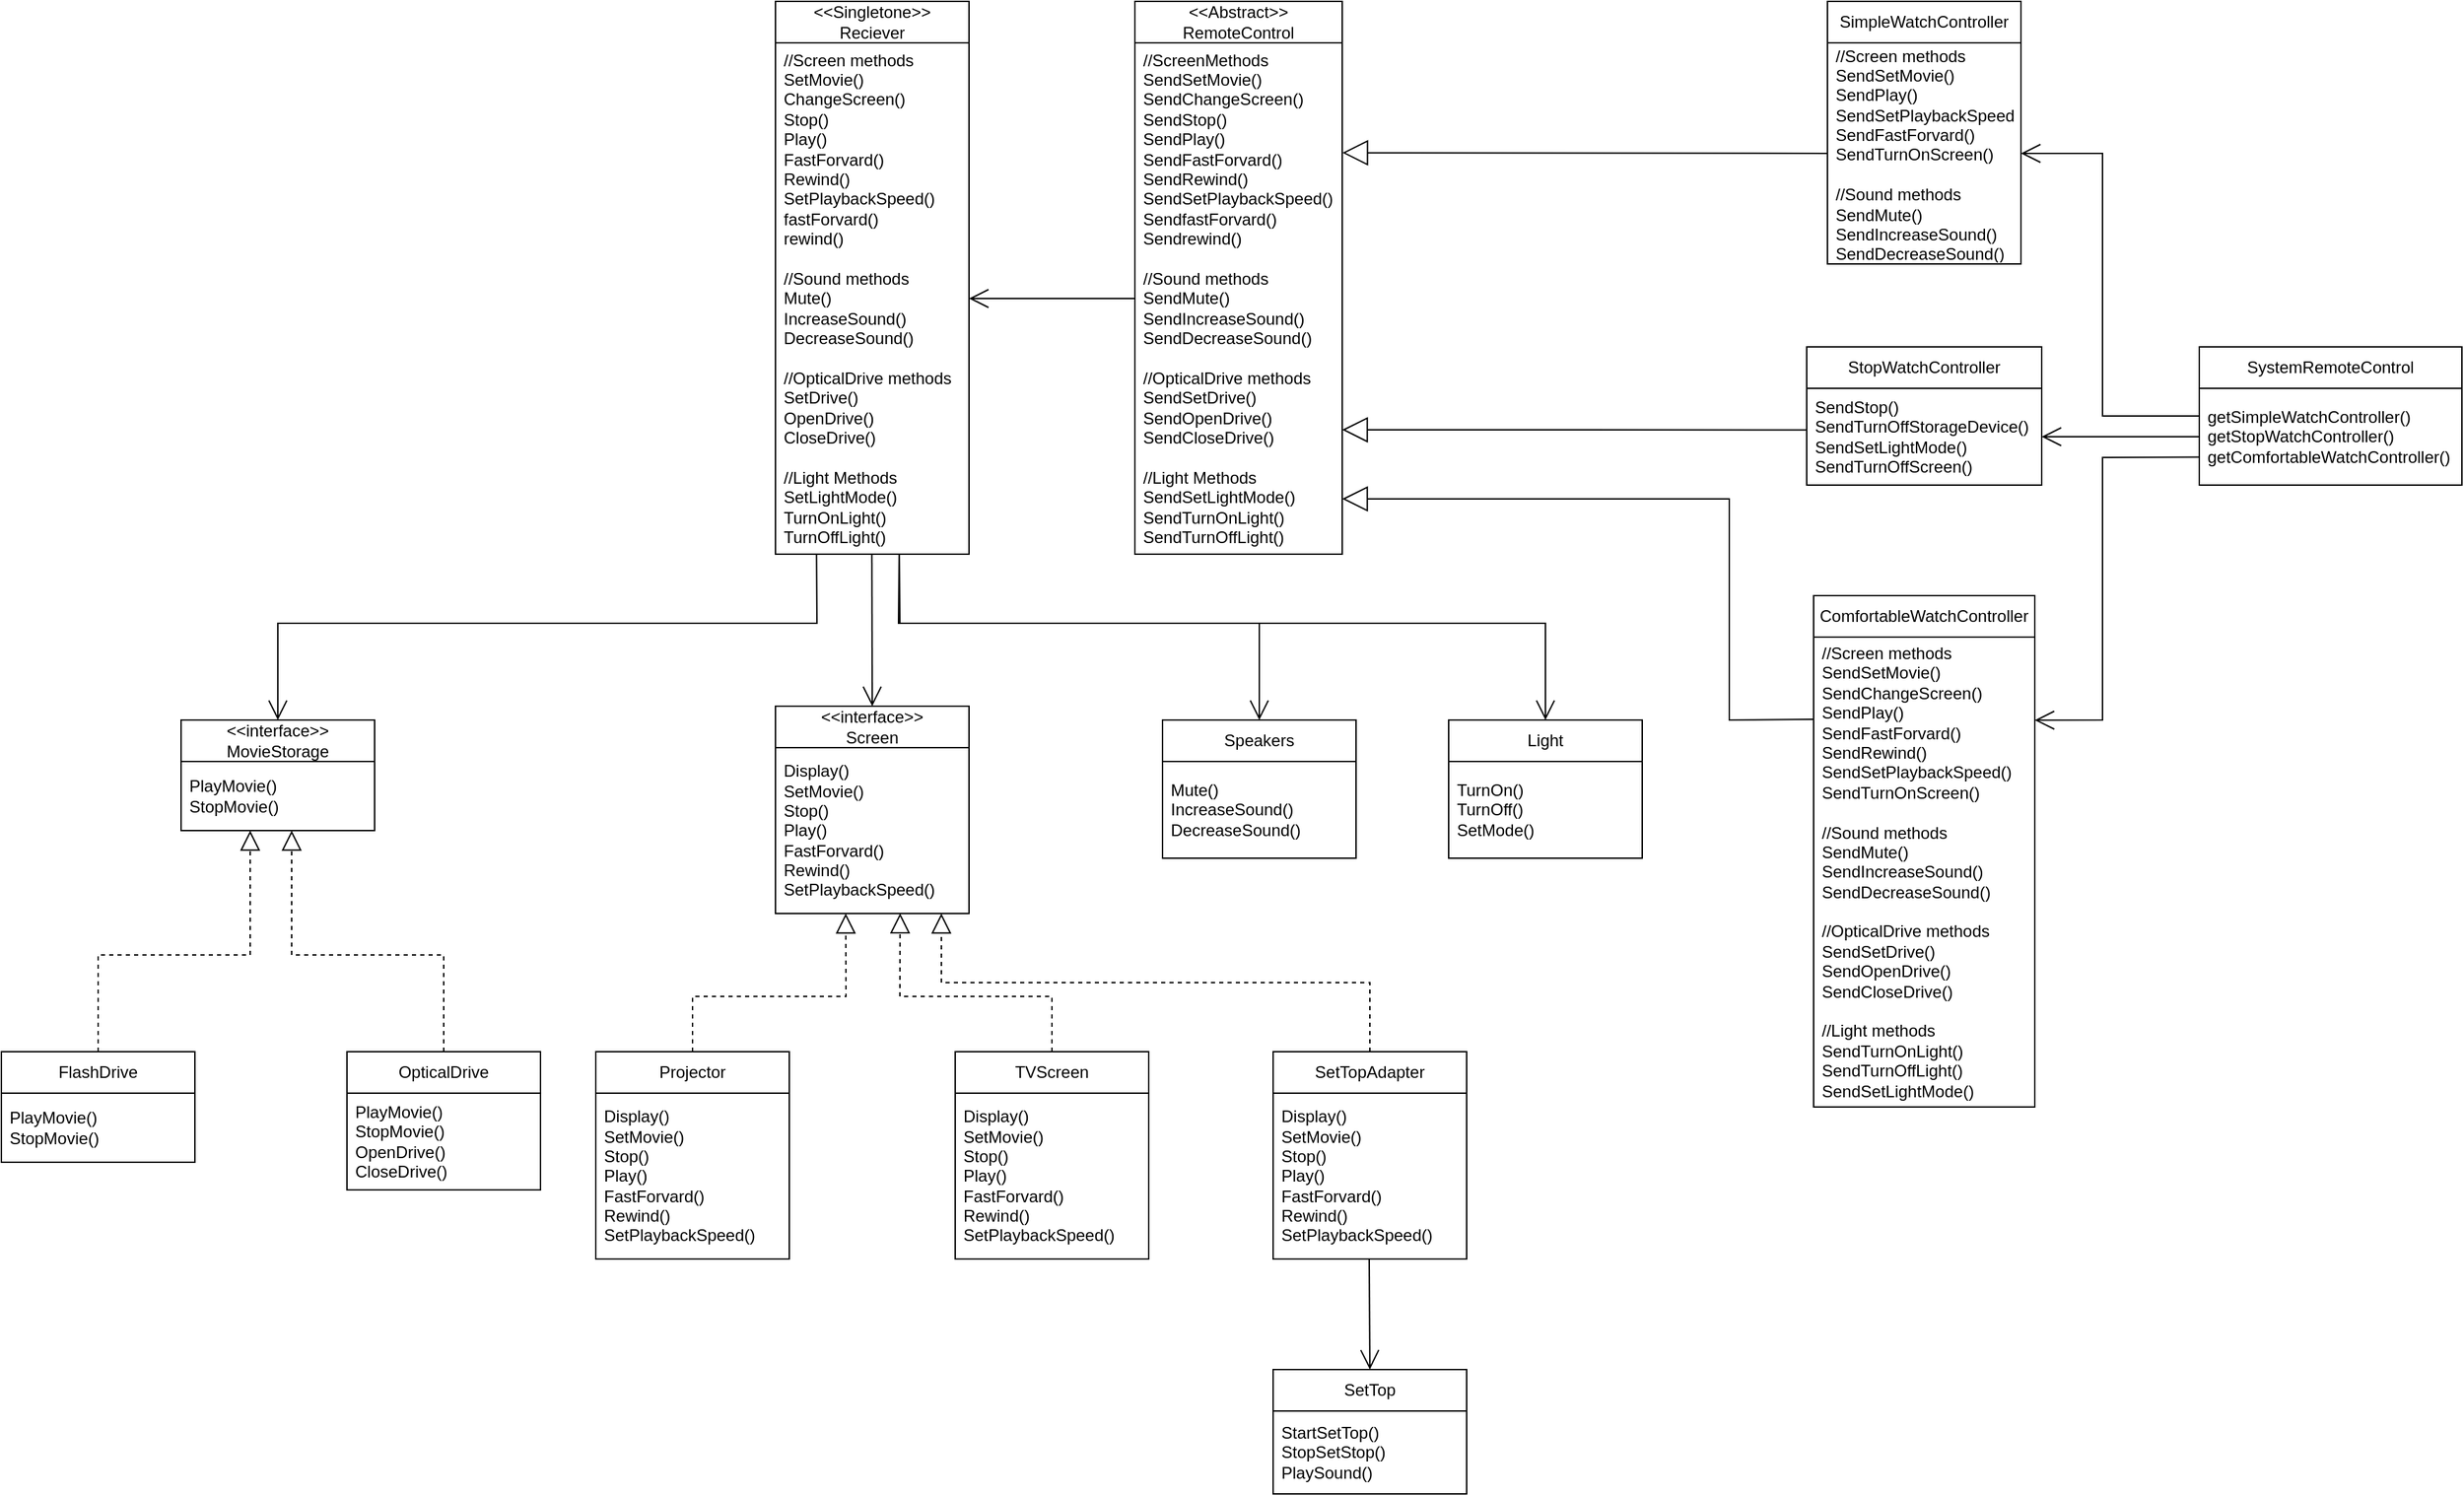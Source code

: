 <mxfile version="22.1.18" type="device">
  <diagram name="Страница — 1" id="C1njj0XmKwgTJGrPmlWy">
    <mxGraphModel dx="1934" dy="500" grid="1" gridSize="10" guides="1" tooltips="1" connect="1" arrows="1" fold="1" page="1" pageScale="1" pageWidth="827" pageHeight="1169" math="0" shadow="0">
      <root>
        <mxCell id="0" />
        <mxCell id="1" parent="0" />
        <mxCell id="woKKGH5_GtvpFAxqgPPk-1" value="&amp;lt;&amp;lt;Singletone&amp;gt;&amp;gt;&lt;br&gt;Reciever" style="swimlane;fontStyle=0;childLayout=stackLayout;horizontal=1;startSize=30;horizontalStack=0;resizeParent=1;resizeParentMax=0;resizeLast=0;collapsible=1;marginBottom=0;whiteSpace=wrap;html=1;" parent="1" vertex="1">
          <mxGeometry x="340" y="200" width="140" height="400" as="geometry" />
        </mxCell>
        <mxCell id="woKKGH5_GtvpFAxqgPPk-2" value="//Screen methods&lt;br&gt;SetMovie()&lt;br&gt;ChangeScreen()&lt;br&gt;Stop()&lt;br&gt;Play()&lt;br&gt;FastForvard()&lt;br&gt;Rewind()&lt;br&gt;SetPlaybackSpeed()&lt;br&gt;fastForvard()&lt;br&gt;rewind()&lt;br&gt;&lt;br&gt;//Sound methods&lt;br&gt;Mute()&lt;br&gt;IncreaseSound()&lt;br&gt;DecreaseSound()&lt;br&gt;&lt;br&gt;//OpticalDrive methods&lt;br&gt;SetDrive()&lt;br&gt;OpenDrive()&lt;br&gt;CloseDrive()&lt;br&gt;&lt;br&gt;//Light Methods&lt;br&gt;SetLightMode()&lt;br&gt;TurnOnLight()&lt;br&gt;TurnOffLight()" style="text;strokeColor=none;fillColor=none;align=left;verticalAlign=middle;spacingLeft=4;spacingRight=4;overflow=hidden;points=[[0,0.5],[1,0.5]];portConstraint=eastwest;rotatable=0;whiteSpace=wrap;html=1;" parent="woKKGH5_GtvpFAxqgPPk-1" vertex="1">
          <mxGeometry y="30" width="140" height="370" as="geometry" />
        </mxCell>
        <mxCell id="woKKGH5_GtvpFAxqgPPk-5" value="&amp;lt;&amp;lt;Abstract&amp;gt;&amp;gt;&lt;br&gt;RemoteControl" style="swimlane;fontStyle=0;childLayout=stackLayout;horizontal=1;startSize=30;horizontalStack=0;resizeParent=1;resizeParentMax=0;resizeLast=0;collapsible=1;marginBottom=0;whiteSpace=wrap;html=1;" parent="1" vertex="1">
          <mxGeometry x="600" y="200" width="150" height="400" as="geometry" />
        </mxCell>
        <mxCell id="woKKGH5_GtvpFAxqgPPk-6" value="//ScreenMethods&lt;br&gt;SendSetMovie()&lt;br&gt;SendChangeScreen()&lt;br&gt;SendStop()&lt;br&gt;SendPlay()&lt;br&gt;SendFastForvard()&lt;br&gt;SendRewind()&lt;br&gt;SendSetPlaybackSpeed()&lt;br&gt;SendfastForvard()&lt;br&gt;Sendrewind()&lt;br&gt;&lt;br&gt;//Sound methods&lt;br&gt;SendMute()&lt;br&gt;SendIncreaseSound()&lt;br&gt;SendDecreaseSound()&lt;br&gt;&lt;br&gt;//OpticalDrive methods&lt;br&gt;SendSetDrive()&lt;br&gt;SendOpenDrive()&lt;br&gt;SendCloseDrive()&lt;br&gt;&lt;br&gt;//Light Methods&lt;br&gt;SendSetLightMode()&lt;br&gt;SendTurnOnLight()&lt;br&gt;SendTurnOffLight()" style="text;strokeColor=none;fillColor=none;align=left;verticalAlign=middle;spacingLeft=4;spacingRight=4;overflow=hidden;points=[[0,0.5],[1,0.5]];portConstraint=eastwest;rotatable=0;whiteSpace=wrap;html=1;" parent="woKKGH5_GtvpFAxqgPPk-5" vertex="1">
          <mxGeometry y="30" width="150" height="370" as="geometry" />
        </mxCell>
        <mxCell id="woKKGH5_GtvpFAxqgPPk-7" value="&amp;lt;&amp;lt;interface&amp;gt;&amp;gt;&lt;br&gt;Screen" style="swimlane;fontStyle=0;childLayout=stackLayout;horizontal=1;startSize=30;horizontalStack=0;resizeParent=1;resizeParentMax=0;resizeLast=0;collapsible=1;marginBottom=0;whiteSpace=wrap;html=1;" parent="1" vertex="1">
          <mxGeometry x="340" y="710" width="140" height="150" as="geometry" />
        </mxCell>
        <mxCell id="woKKGH5_GtvpFAxqgPPk-8" value="Display()&lt;br&gt;SetMovie()&lt;br&gt;Stop()&lt;br&gt;Play()&lt;br&gt;FastForvard()&lt;br&gt;Rewind()&lt;br&gt;SetPlaybackSpeed()" style="text;strokeColor=none;fillColor=none;align=left;verticalAlign=middle;spacingLeft=4;spacingRight=4;overflow=hidden;points=[[0,0.5],[1,0.5]];portConstraint=eastwest;rotatable=0;whiteSpace=wrap;html=1;" parent="woKKGH5_GtvpFAxqgPPk-7" vertex="1">
          <mxGeometry y="30" width="140" height="120" as="geometry" />
        </mxCell>
        <mxCell id="woKKGH5_GtvpFAxqgPPk-11" value="Projector" style="swimlane;fontStyle=0;childLayout=stackLayout;horizontal=1;startSize=30;horizontalStack=0;resizeParent=1;resizeParentMax=0;resizeLast=0;collapsible=1;marginBottom=0;whiteSpace=wrap;html=1;" parent="1" vertex="1">
          <mxGeometry x="210" y="960" width="140" height="150" as="geometry" />
        </mxCell>
        <mxCell id="woKKGH5_GtvpFAxqgPPk-12" value="Display()&lt;br&gt;SetMovie()&lt;br&gt;Stop()&lt;br&gt;Play()&lt;br&gt;FastForvard()&lt;br&gt;Rewind()&lt;br&gt;SetPlaybackSpeed()" style="text;strokeColor=none;fillColor=none;align=left;verticalAlign=middle;spacingLeft=4;spacingRight=4;overflow=hidden;points=[[0,0.5],[1,0.5]];portConstraint=eastwest;rotatable=0;whiteSpace=wrap;html=1;" parent="woKKGH5_GtvpFAxqgPPk-11" vertex="1">
          <mxGeometry y="30" width="140" height="120" as="geometry" />
        </mxCell>
        <mxCell id="woKKGH5_GtvpFAxqgPPk-13" value="TVScreen" style="swimlane;fontStyle=0;childLayout=stackLayout;horizontal=1;startSize=30;horizontalStack=0;resizeParent=1;resizeParentMax=0;resizeLast=0;collapsible=1;marginBottom=0;whiteSpace=wrap;html=1;" parent="1" vertex="1">
          <mxGeometry x="470" y="960" width="140" height="150" as="geometry" />
        </mxCell>
        <mxCell id="woKKGH5_GtvpFAxqgPPk-14" value="Display()&lt;br&gt;SetMovie()&lt;br&gt;Stop()&lt;br&gt;Play()&lt;br&gt;FastForvard()&lt;br&gt;Rewind()&lt;br&gt;SetPlaybackSpeed()" style="text;strokeColor=none;fillColor=none;align=left;verticalAlign=middle;spacingLeft=4;spacingRight=4;overflow=hidden;points=[[0,0.5],[1,0.5]];portConstraint=eastwest;rotatable=0;whiteSpace=wrap;html=1;" parent="woKKGH5_GtvpFAxqgPPk-13" vertex="1">
          <mxGeometry y="30" width="140" height="120" as="geometry" />
        </mxCell>
        <mxCell id="woKKGH5_GtvpFAxqgPPk-15" value="&amp;lt;&amp;lt;interface&amp;gt;&amp;gt;&lt;br&gt;MovieStorage" style="swimlane;fontStyle=0;childLayout=stackLayout;horizontal=1;startSize=30;horizontalStack=0;resizeParent=1;resizeParentMax=0;resizeLast=0;collapsible=1;marginBottom=0;whiteSpace=wrap;html=1;" parent="1" vertex="1">
          <mxGeometry x="-90" y="720" width="140" height="80" as="geometry" />
        </mxCell>
        <mxCell id="woKKGH5_GtvpFAxqgPPk-16" value="PlayMovie()&lt;br&gt;StopMovie()" style="text;strokeColor=none;fillColor=none;align=left;verticalAlign=middle;spacingLeft=4;spacingRight=4;overflow=hidden;points=[[0,0.5],[1,0.5]];portConstraint=eastwest;rotatable=0;whiteSpace=wrap;html=1;" parent="woKKGH5_GtvpFAxqgPPk-15" vertex="1">
          <mxGeometry y="30" width="140" height="50" as="geometry" />
        </mxCell>
        <mxCell id="woKKGH5_GtvpFAxqgPPk-17" value="FlashDrive" style="swimlane;fontStyle=0;childLayout=stackLayout;horizontal=1;startSize=30;horizontalStack=0;resizeParent=1;resizeParentMax=0;resizeLast=0;collapsible=1;marginBottom=0;whiteSpace=wrap;html=1;" parent="1" vertex="1">
          <mxGeometry x="-220" y="960" width="140" height="80" as="geometry" />
        </mxCell>
        <mxCell id="woKKGH5_GtvpFAxqgPPk-18" value="PlayMovie()&lt;br&gt;StopMovie()" style="text;strokeColor=none;fillColor=none;align=left;verticalAlign=middle;spacingLeft=4;spacingRight=4;overflow=hidden;points=[[0,0.5],[1,0.5]];portConstraint=eastwest;rotatable=0;whiteSpace=wrap;html=1;" parent="woKKGH5_GtvpFAxqgPPk-17" vertex="1">
          <mxGeometry y="30" width="140" height="50" as="geometry" />
        </mxCell>
        <mxCell id="woKKGH5_GtvpFAxqgPPk-19" value="OpticalDrive" style="swimlane;fontStyle=0;childLayout=stackLayout;horizontal=1;startSize=30;horizontalStack=0;resizeParent=1;resizeParentMax=0;resizeLast=0;collapsible=1;marginBottom=0;whiteSpace=wrap;html=1;" parent="1" vertex="1">
          <mxGeometry x="30" y="960" width="140" height="100" as="geometry" />
        </mxCell>
        <mxCell id="woKKGH5_GtvpFAxqgPPk-20" value="PlayMovie()&lt;br&gt;StopMovie()&lt;br&gt;OpenDrive()&lt;br&gt;CloseDrive()" style="text;strokeColor=none;fillColor=none;align=left;verticalAlign=middle;spacingLeft=4;spacingRight=4;overflow=hidden;points=[[0,0.5],[1,0.5]];portConstraint=eastwest;rotatable=0;whiteSpace=wrap;html=1;" parent="woKKGH5_GtvpFAxqgPPk-19" vertex="1">
          <mxGeometry y="30" width="140" height="70" as="geometry" />
        </mxCell>
        <mxCell id="woKKGH5_GtvpFAxqgPPk-21" value="Speakers" style="swimlane;fontStyle=0;childLayout=stackLayout;horizontal=1;startSize=30;horizontalStack=0;resizeParent=1;resizeParentMax=0;resizeLast=0;collapsible=1;marginBottom=0;whiteSpace=wrap;html=1;" parent="1" vertex="1">
          <mxGeometry x="620" y="720" width="140" height="100" as="geometry" />
        </mxCell>
        <mxCell id="woKKGH5_GtvpFAxqgPPk-22" value="Mute()&lt;br&gt;IncreaseSound()&lt;br&gt;DecreaseSound()" style="text;strokeColor=none;fillColor=none;align=left;verticalAlign=middle;spacingLeft=4;spacingRight=4;overflow=hidden;points=[[0,0.5],[1,0.5]];portConstraint=eastwest;rotatable=0;whiteSpace=wrap;html=1;" parent="woKKGH5_GtvpFAxqgPPk-21" vertex="1">
          <mxGeometry y="30" width="140" height="70" as="geometry" />
        </mxCell>
        <mxCell id="woKKGH5_GtvpFAxqgPPk-23" value="Light" style="swimlane;fontStyle=0;childLayout=stackLayout;horizontal=1;startSize=30;horizontalStack=0;resizeParent=1;resizeParentMax=0;resizeLast=0;collapsible=1;marginBottom=0;whiteSpace=wrap;html=1;" parent="1" vertex="1">
          <mxGeometry x="827" y="720" width="140" height="100" as="geometry" />
        </mxCell>
        <mxCell id="woKKGH5_GtvpFAxqgPPk-24" value="TurnOn()&lt;br&gt;TurnOff()&lt;br&gt;SetMode()" style="text;strokeColor=none;fillColor=none;align=left;verticalAlign=middle;spacingLeft=4;spacingRight=4;overflow=hidden;points=[[0,0.5],[1,0.5]];portConstraint=eastwest;rotatable=0;whiteSpace=wrap;html=1;" parent="woKKGH5_GtvpFAxqgPPk-23" vertex="1">
          <mxGeometry y="30" width="140" height="70" as="geometry" />
        </mxCell>
        <mxCell id="woKKGH5_GtvpFAxqgPPk-25" value="" style="endArrow=open;endFill=1;endSize=12;html=1;rounded=0;exitX=0;exitY=0.5;exitDx=0;exitDy=0;entryX=1;entryY=0.5;entryDx=0;entryDy=0;" parent="1" source="woKKGH5_GtvpFAxqgPPk-6" target="woKKGH5_GtvpFAxqgPPk-2" edge="1">
          <mxGeometry width="160" relative="1" as="geometry">
            <mxPoint x="410" y="410" as="sourcePoint" />
            <mxPoint x="570" y="410" as="targetPoint" />
          </mxGeometry>
        </mxCell>
        <mxCell id="woKKGH5_GtvpFAxqgPPk-26" value="" style="endArrow=open;endFill=1;endSize=12;html=1;rounded=0;exitX=0.498;exitY=1;exitDx=0;exitDy=0;entryX=0.5;entryY=0;entryDx=0;entryDy=0;exitPerimeter=0;" parent="1" source="woKKGH5_GtvpFAxqgPPk-2" target="woKKGH5_GtvpFAxqgPPk-7" edge="1">
          <mxGeometry width="160" relative="1" as="geometry">
            <mxPoint x="610" y="425" as="sourcePoint" />
            <mxPoint x="490" y="425" as="targetPoint" />
          </mxGeometry>
        </mxCell>
        <mxCell id="woKKGH5_GtvpFAxqgPPk-27" value="" style="endArrow=block;dashed=1;endFill=0;endSize=12;html=1;rounded=0;exitX=0.5;exitY=0;exitDx=0;exitDy=0;entryX=0.363;entryY=1;entryDx=0;entryDy=0;entryPerimeter=0;" parent="1" source="woKKGH5_GtvpFAxqgPPk-11" target="woKKGH5_GtvpFAxqgPPk-8" edge="1">
          <mxGeometry width="160" relative="1" as="geometry">
            <mxPoint x="350" y="880" as="sourcePoint" />
            <mxPoint x="510" y="880" as="targetPoint" />
            <Array as="points">
              <mxPoint x="280" y="920" />
              <mxPoint x="391" y="920" />
            </Array>
          </mxGeometry>
        </mxCell>
        <mxCell id="woKKGH5_GtvpFAxqgPPk-28" value="" style="endArrow=block;dashed=1;endFill=0;endSize=12;html=1;rounded=0;exitX=0.5;exitY=0;exitDx=0;exitDy=0;entryX=0.644;entryY=0.999;entryDx=0;entryDy=0;entryPerimeter=0;" parent="1" source="woKKGH5_GtvpFAxqgPPk-13" target="woKKGH5_GtvpFAxqgPPk-8" edge="1">
          <mxGeometry width="160" relative="1" as="geometry">
            <mxPoint x="290" y="970" as="sourcePoint" />
            <mxPoint x="420" y="870" as="targetPoint" />
            <Array as="points">
              <mxPoint x="540" y="920" />
              <mxPoint x="430" y="920" />
            </Array>
          </mxGeometry>
        </mxCell>
        <mxCell id="woKKGH5_GtvpFAxqgPPk-29" value="" style="endArrow=open;endFill=1;endSize=12;html=1;rounded=0;exitX=0.64;exitY=1;exitDx=0;exitDy=0;entryX=0.5;entryY=0;entryDx=0;entryDy=0;exitPerimeter=0;" parent="1" source="woKKGH5_GtvpFAxqgPPk-2" target="woKKGH5_GtvpFAxqgPPk-21" edge="1">
          <mxGeometry width="160" relative="1" as="geometry">
            <mxPoint x="420" y="610" as="sourcePoint" />
            <mxPoint x="420" y="720" as="targetPoint" />
            <Array as="points">
              <mxPoint x="430" y="650" />
              <mxPoint x="690" y="650" />
            </Array>
          </mxGeometry>
        </mxCell>
        <mxCell id="woKKGH5_GtvpFAxqgPPk-30" value="" style="endArrow=open;endFill=1;endSize=12;html=1;rounded=0;exitX=0.639;exitY=1;exitDx=0;exitDy=0;exitPerimeter=0;entryX=0.5;entryY=0;entryDx=0;entryDy=0;" parent="1" source="woKKGH5_GtvpFAxqgPPk-2" target="woKKGH5_GtvpFAxqgPPk-23" edge="1">
          <mxGeometry width="160" relative="1" as="geometry">
            <mxPoint x="530" y="540" as="sourcePoint" />
            <mxPoint x="600.323" y="630" as="targetPoint" />
            <Array as="points">
              <mxPoint x="429" y="650" />
              <mxPoint x="897" y="650" />
            </Array>
          </mxGeometry>
        </mxCell>
        <mxCell id="woKKGH5_GtvpFAxqgPPk-31" value="" style="endArrow=open;endFill=1;endSize=12;html=1;rounded=0;exitX=0.212;exitY=0.999;exitDx=0;exitDy=0;entryX=0.5;entryY=0;entryDx=0;entryDy=0;exitPerimeter=0;" parent="1" source="woKKGH5_GtvpFAxqgPPk-2" target="woKKGH5_GtvpFAxqgPPk-15" edge="1">
          <mxGeometry width="160" relative="1" as="geometry">
            <mxPoint x="150" y="480" as="sourcePoint" />
            <mxPoint x="150" y="590" as="targetPoint" />
            <Array as="points">
              <mxPoint x="370" y="650" />
              <mxPoint x="-20" y="650" />
            </Array>
          </mxGeometry>
        </mxCell>
        <mxCell id="woKKGH5_GtvpFAxqgPPk-32" value="" style="endArrow=block;dashed=1;endFill=0;endSize=12;html=1;rounded=0;exitX=0.5;exitY=0;exitDx=0;exitDy=0;entryX=0.357;entryY=1;entryDx=0;entryDy=0;entryPerimeter=0;" parent="1" source="woKKGH5_GtvpFAxqgPPk-17" target="woKKGH5_GtvpFAxqgPPk-16" edge="1">
          <mxGeometry width="160" relative="1" as="geometry">
            <mxPoint x="-150" y="940" as="sourcePoint" />
            <mxPoint x="-39" y="840" as="targetPoint" />
            <Array as="points">
              <mxPoint x="-150" y="890" />
              <mxPoint x="-40" y="890" />
            </Array>
          </mxGeometry>
        </mxCell>
        <mxCell id="woKKGH5_GtvpFAxqgPPk-33" value="" style="endArrow=block;dashed=1;endFill=0;endSize=12;html=1;rounded=0;exitX=0.5;exitY=0;exitDx=0;exitDy=0;" parent="1" source="woKKGH5_GtvpFAxqgPPk-19" edge="1">
          <mxGeometry width="160" relative="1" as="geometry">
            <mxPoint x="100" y="950" as="sourcePoint" />
            <mxPoint x="-10" y="800" as="targetPoint" />
            <Array as="points">
              <mxPoint x="100" y="890" />
              <mxPoint x="-10" y="890" />
            </Array>
          </mxGeometry>
        </mxCell>
        <mxCell id="woKKGH5_GtvpFAxqgPPk-34" value="SimpleWatchController" style="swimlane;fontStyle=0;childLayout=stackLayout;horizontal=1;startSize=30;horizontalStack=0;resizeParent=1;resizeParentMax=0;resizeLast=0;collapsible=1;marginBottom=0;whiteSpace=wrap;html=1;" parent="1" vertex="1">
          <mxGeometry x="1101" y="200" width="140" height="190" as="geometry" />
        </mxCell>
        <mxCell id="woKKGH5_GtvpFAxqgPPk-35" value="//Screen methods&lt;br&gt;SendSetMovie()&lt;br&gt;SendPlay()&lt;br&gt;SendSetPlaybackSpeed()&lt;br&gt;SendFastForvard()&lt;br&gt;SendTurnOnScreen()&lt;br&gt;&lt;br&gt;//Sound methods&lt;br&gt;SendMute()&lt;br&gt;SendIncreaseSound()&lt;br&gt;SendDecreaseSound()&lt;span style=&quot;white-space: pre;&quot;&gt;&#x9;&lt;/span&gt;" style="text;strokeColor=none;fillColor=none;align=left;verticalAlign=middle;spacingLeft=4;spacingRight=4;overflow=hidden;points=[[0,0.5],[1,0.5]];portConstraint=eastwest;rotatable=0;whiteSpace=wrap;html=1;" parent="woKKGH5_GtvpFAxqgPPk-34" vertex="1">
          <mxGeometry y="30" width="140" height="160" as="geometry" />
        </mxCell>
        <mxCell id="woKKGH5_GtvpFAxqgPPk-36" value="ComfortableWatchController" style="swimlane;fontStyle=0;childLayout=stackLayout;horizontal=1;startSize=30;horizontalStack=0;resizeParent=1;resizeParentMax=0;resizeLast=0;collapsible=1;marginBottom=0;whiteSpace=wrap;html=1;" parent="1" vertex="1">
          <mxGeometry x="1091" y="630" width="160" height="370" as="geometry" />
        </mxCell>
        <mxCell id="woKKGH5_GtvpFAxqgPPk-37" value="//Screen methods&lt;br&gt;SendSetMovie()&lt;br&gt;SendChangeScreen()&lt;br&gt;SendPlay()&lt;br&gt;SendFastForvard()&lt;br&gt;SendRewind()&lt;br&gt;SendSetPlaybackSpeed()&lt;br&gt;SendTurnOnScreen()&lt;br&gt;&lt;br&gt;//Sound methods&lt;br&gt;SendMute()&lt;br&gt;SendIncreaseSound()&lt;br&gt;SendDecreaseSound()&lt;br&gt;&lt;br&gt;//OpticalDrive methods&lt;br&gt;SendSetDrive()&lt;br&gt;SendOpenDrive()&lt;br&gt;SendCloseDrive()&lt;br&gt;&lt;br&gt;//Light methods&lt;br&gt;SendTurnOnLight()&lt;br&gt;SendTurnOffLight()&lt;br&gt;SendSetLightMode()" style="text;strokeColor=none;fillColor=none;align=left;verticalAlign=middle;spacingLeft=4;spacingRight=4;overflow=hidden;points=[[0,0.5],[1,0.5]];portConstraint=eastwest;rotatable=0;whiteSpace=wrap;html=1;" parent="woKKGH5_GtvpFAxqgPPk-36" vertex="1">
          <mxGeometry y="30" width="160" height="340" as="geometry" />
        </mxCell>
        <mxCell id="woKKGH5_GtvpFAxqgPPk-38" value="StopWatchController" style="swimlane;fontStyle=0;childLayout=stackLayout;horizontal=1;startSize=30;horizontalStack=0;resizeParent=1;resizeParentMax=0;resizeLast=0;collapsible=1;marginBottom=0;whiteSpace=wrap;html=1;" parent="1" vertex="1">
          <mxGeometry x="1086" y="450" width="170" height="100" as="geometry" />
        </mxCell>
        <mxCell id="woKKGH5_GtvpFAxqgPPk-39" value="SendStop()&lt;br&gt;SendTurnOffStorageDevice()&lt;br&gt;SendSetLightMode()&lt;br&gt;SendTurnOffScreen()" style="text;strokeColor=none;fillColor=none;align=left;verticalAlign=middle;spacingLeft=4;spacingRight=4;overflow=hidden;points=[[0,0.5],[1,0.5]];portConstraint=eastwest;rotatable=0;whiteSpace=wrap;html=1;" parent="woKKGH5_GtvpFAxqgPPk-38" vertex="1">
          <mxGeometry y="30" width="170" height="70" as="geometry" />
        </mxCell>
        <mxCell id="woKKGH5_GtvpFAxqgPPk-40" value="" style="endArrow=block;endSize=16;endFill=0;html=1;rounded=0;entryX=1.001;entryY=0.215;entryDx=0;entryDy=0;exitX=0;exitY=0.5;exitDx=0;exitDy=0;entryPerimeter=0;" parent="1" source="woKKGH5_GtvpFAxqgPPk-35" target="woKKGH5_GtvpFAxqgPPk-6" edge="1">
          <mxGeometry width="160" relative="1" as="geometry">
            <mxPoint x="860" y="530" as="sourcePoint" />
            <mxPoint x="1020" y="530" as="targetPoint" />
          </mxGeometry>
        </mxCell>
        <mxCell id="woKKGH5_GtvpFAxqgPPk-42" value="" style="endArrow=block;endSize=16;endFill=0;html=1;rounded=0;entryX=1.001;entryY=0.215;entryDx=0;entryDy=0;entryPerimeter=0;exitX=-0.001;exitY=0.43;exitDx=0;exitDy=0;exitPerimeter=0;" parent="1" source="woKKGH5_GtvpFAxqgPPk-39" edge="1">
          <mxGeometry width="160" relative="1" as="geometry">
            <mxPoint x="1090" y="510" as="sourcePoint" />
            <mxPoint x="750" y="510" as="targetPoint" />
          </mxGeometry>
        </mxCell>
        <mxCell id="woKKGH5_GtvpFAxqgPPk-43" value="" style="endArrow=block;endSize=16;endFill=0;html=1;rounded=0;entryX=1.001;entryY=0.215;entryDx=0;entryDy=0;exitX=-0.003;exitY=0.175;exitDx=0;exitDy=0;entryPerimeter=0;exitPerimeter=0;" parent="1" source="woKKGH5_GtvpFAxqgPPk-37" edge="1">
          <mxGeometry width="160" relative="1" as="geometry">
            <mxPoint x="1101" y="560" as="sourcePoint" />
            <mxPoint x="750" y="560" as="targetPoint" />
            <Array as="points">
              <mxPoint x="1030" y="720" />
              <mxPoint x="1030" y="560" />
            </Array>
          </mxGeometry>
        </mxCell>
        <mxCell id="woKKGH5_GtvpFAxqgPPk-44" value="SystemRemoteControl" style="swimlane;fontStyle=0;childLayout=stackLayout;horizontal=1;startSize=30;horizontalStack=0;resizeParent=1;resizeParentMax=0;resizeLast=0;collapsible=1;marginBottom=0;whiteSpace=wrap;html=1;" parent="1" vertex="1">
          <mxGeometry x="1370" y="450" width="190" height="100" as="geometry" />
        </mxCell>
        <mxCell id="woKKGH5_GtvpFAxqgPPk-45" value="getSimpleWatchController()&lt;br&gt;getStopWatchController()&lt;br&gt;getComfortableWatchController()" style="text;strokeColor=none;fillColor=none;align=left;verticalAlign=middle;spacingLeft=4;spacingRight=4;overflow=hidden;points=[[0,0.5],[1,0.5]];portConstraint=eastwest;rotatable=0;whiteSpace=wrap;html=1;" parent="woKKGH5_GtvpFAxqgPPk-44" vertex="1">
          <mxGeometry y="30" width="190" height="70" as="geometry" />
        </mxCell>
        <mxCell id="woKKGH5_GtvpFAxqgPPk-46" value="" style="endArrow=open;endFill=1;endSize=12;html=1;rounded=0;exitX=0;exitY=0.5;exitDx=0;exitDy=0;entryX=1;entryY=0.5;entryDx=0;entryDy=0;" parent="1" source="woKKGH5_GtvpFAxqgPPk-45" target="woKKGH5_GtvpFAxqgPPk-39" edge="1">
          <mxGeometry width="160" relative="1" as="geometry">
            <mxPoint x="1370" y="560" as="sourcePoint" />
            <mxPoint x="1370" y="670" as="targetPoint" />
          </mxGeometry>
        </mxCell>
        <mxCell id="woKKGH5_GtvpFAxqgPPk-47" value="" style="endArrow=open;endFill=1;endSize=12;html=1;rounded=0;exitX=0.001;exitY=0.711;exitDx=0;exitDy=0;entryX=1;entryY=0.177;entryDx=0;entryDy=0;exitPerimeter=0;entryPerimeter=0;" parent="1" source="woKKGH5_GtvpFAxqgPPk-45" target="woKKGH5_GtvpFAxqgPPk-37" edge="1">
          <mxGeometry width="160" relative="1" as="geometry">
            <mxPoint x="1380" y="525" as="sourcePoint" />
            <mxPoint x="1251" y="525" as="targetPoint" />
            <Array as="points">
              <mxPoint x="1300" y="530" />
              <mxPoint x="1300" y="720" />
            </Array>
          </mxGeometry>
        </mxCell>
        <mxCell id="woKKGH5_GtvpFAxqgPPk-48" value="" style="endArrow=open;endFill=1;endSize=12;html=1;rounded=0;exitX=0;exitY=0.286;exitDx=0;exitDy=0;exitPerimeter=0;entryX=1;entryY=0.5;entryDx=0;entryDy=0;" parent="1" source="woKKGH5_GtvpFAxqgPPk-45" target="woKKGH5_GtvpFAxqgPPk-35" edge="1">
          <mxGeometry width="160" relative="1" as="geometry">
            <mxPoint x="1380" y="525" as="sourcePoint" />
            <mxPoint x="1300" y="470" as="targetPoint" />
            <Array as="points">
              <mxPoint x="1300" y="500" />
              <mxPoint x="1300" y="310" />
            </Array>
          </mxGeometry>
        </mxCell>
        <mxCell id="woKKGH5_GtvpFAxqgPPk-49" value="SetTop" style="swimlane;fontStyle=0;childLayout=stackLayout;horizontal=1;startSize=30;horizontalStack=0;resizeParent=1;resizeParentMax=0;resizeLast=0;collapsible=1;marginBottom=0;whiteSpace=wrap;html=1;" parent="1" vertex="1">
          <mxGeometry x="700" y="1190" width="140" height="90" as="geometry" />
        </mxCell>
        <mxCell id="woKKGH5_GtvpFAxqgPPk-50" value="StartSetTop()&lt;br&gt;StopSetStop()&lt;br&gt;PlaySound()&lt;br&gt;" style="text;strokeColor=none;fillColor=none;align=left;verticalAlign=middle;spacingLeft=4;spacingRight=4;overflow=hidden;points=[[0,0.5],[1,0.5]];portConstraint=eastwest;rotatable=0;whiteSpace=wrap;html=1;" parent="woKKGH5_GtvpFAxqgPPk-49" vertex="1">
          <mxGeometry y="30" width="140" height="60" as="geometry" />
        </mxCell>
        <mxCell id="woKKGH5_GtvpFAxqgPPk-51" value="SetTopAdapter" style="swimlane;fontStyle=0;childLayout=stackLayout;horizontal=1;startSize=30;horizontalStack=0;resizeParent=1;resizeParentMax=0;resizeLast=0;collapsible=1;marginBottom=0;whiteSpace=wrap;html=1;" parent="1" vertex="1">
          <mxGeometry x="700" y="960" width="140" height="150" as="geometry" />
        </mxCell>
        <mxCell id="woKKGH5_GtvpFAxqgPPk-52" value="Display()&lt;br&gt;SetMovie()&lt;br&gt;Stop()&lt;br&gt;Play()&lt;br&gt;FastForvard()&lt;br&gt;Rewind()&lt;br&gt;SetPlaybackSpeed()" style="text;strokeColor=none;fillColor=none;align=left;verticalAlign=middle;spacingLeft=4;spacingRight=4;overflow=hidden;points=[[0,0.5],[1,0.5]];portConstraint=eastwest;rotatable=0;whiteSpace=wrap;html=1;" parent="woKKGH5_GtvpFAxqgPPk-51" vertex="1">
          <mxGeometry y="30" width="140" height="120" as="geometry" />
        </mxCell>
        <mxCell id="woKKGH5_GtvpFAxqgPPk-53" value="" style="endArrow=block;dashed=1;endFill=0;endSize=12;html=1;rounded=0;exitX=0.5;exitY=0;exitDx=0;exitDy=0;entryX=0.644;entryY=0.999;entryDx=0;entryDy=0;entryPerimeter=0;" parent="1" source="woKKGH5_GtvpFAxqgPPk-51" edge="1">
          <mxGeometry width="160" relative="1" as="geometry">
            <mxPoint x="570" y="960" as="sourcePoint" />
            <mxPoint x="460" y="860" as="targetPoint" />
            <Array as="points">
              <mxPoint x="770" y="910" />
              <mxPoint x="570" y="910" />
              <mxPoint x="460" y="910" />
            </Array>
          </mxGeometry>
        </mxCell>
        <mxCell id="woKKGH5_GtvpFAxqgPPk-55" value="" style="endArrow=open;endFill=1;endSize=12;html=1;rounded=0;exitX=0.498;exitY=1;exitDx=0;exitDy=0;exitPerimeter=0;" parent="1" edge="1">
          <mxGeometry width="160" relative="1" as="geometry">
            <mxPoint x="769.5" y="1110" as="sourcePoint" />
            <mxPoint x="770" y="1190" as="targetPoint" />
          </mxGeometry>
        </mxCell>
      </root>
    </mxGraphModel>
  </diagram>
</mxfile>
